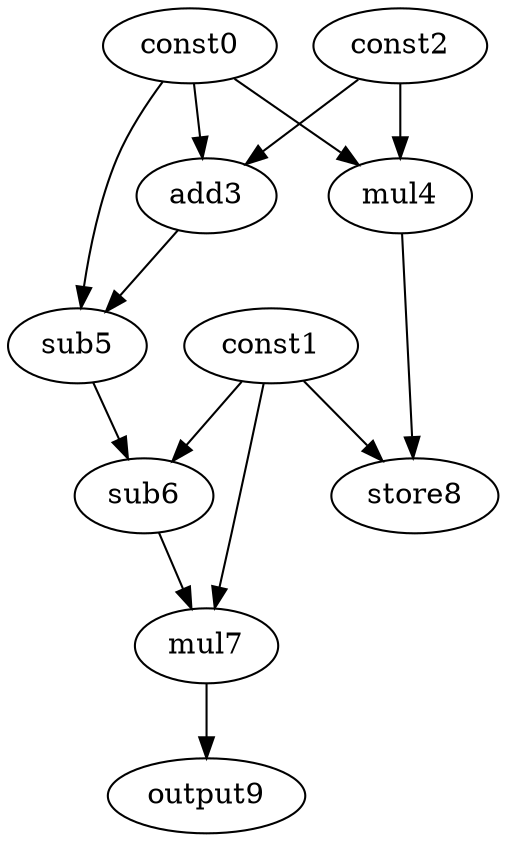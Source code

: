 digraph G { 
const0[opcode=const]; 
const1[opcode=const]; 
const2[opcode=const]; 
add3[opcode=add]; 
mul4[opcode=mul]; 
sub5[opcode=sub]; 
sub6[opcode=sub]; 
mul7[opcode=mul]; 
store8[opcode=store]; 
output9[opcode=output]; 
const0->add3[operand=0];
const2->add3[operand=1];
const0->mul4[operand=0];
const2->mul4[operand=1];
const0->sub5[operand=0];
add3->sub5[operand=1];
const1->store8[operand=0];
mul4->store8[operand=1];
const1->sub6[operand=0];
sub5->sub6[operand=1];
const1->mul7[operand=0];
sub6->mul7[operand=1];
mul7->output9[operand=0];
}
